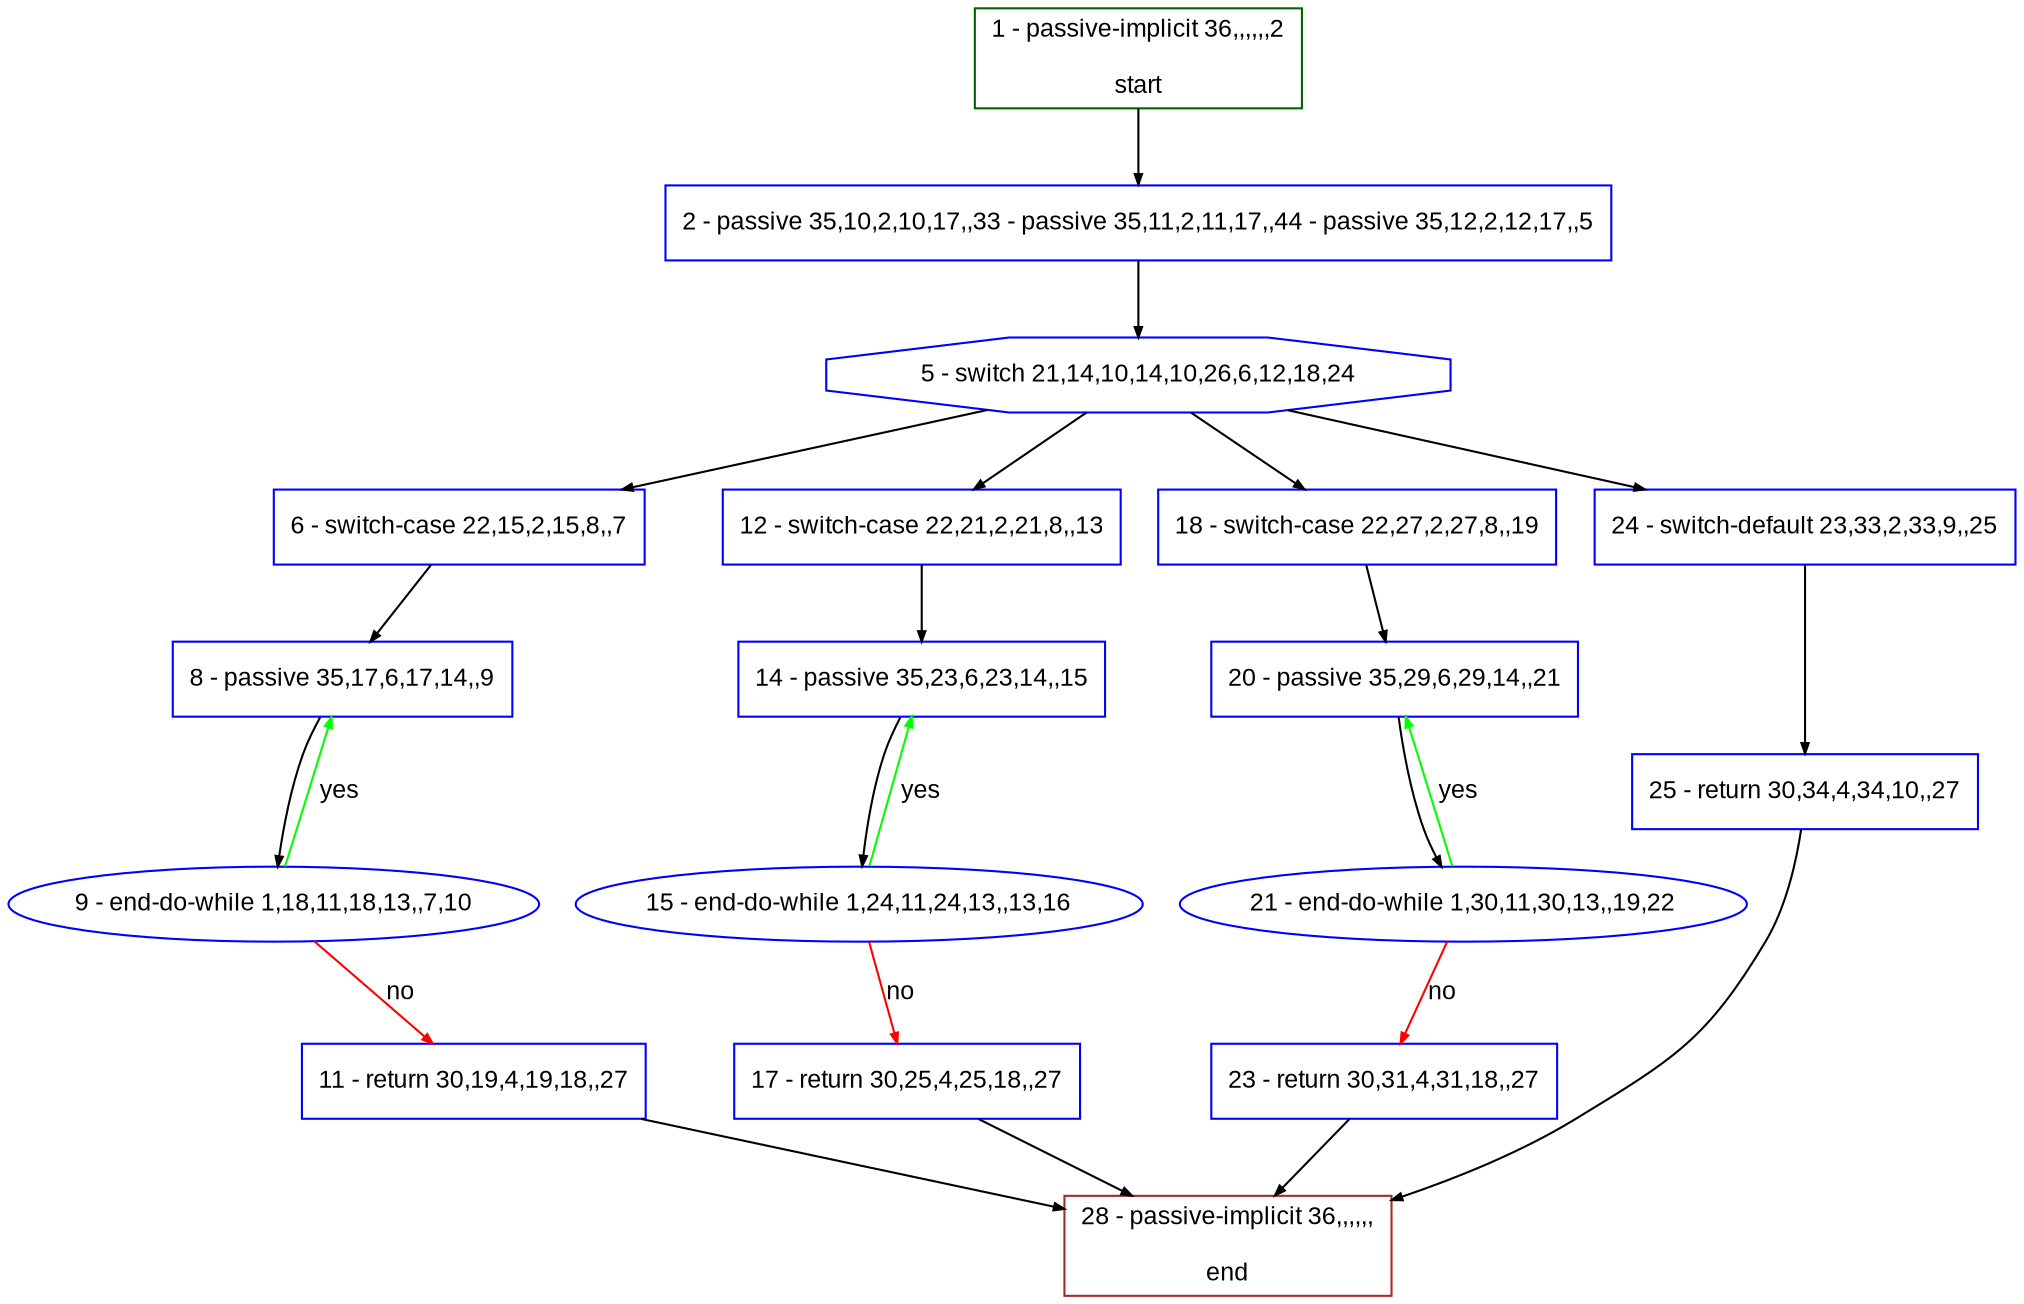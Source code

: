 digraph "" {
  graph [bgcolor="white", fillcolor="#FFFFCC", pack="true", packmode="clust", fontname="Arial", label="", fontsize="12", compound="true", style="rounded,filled"];
  node [node_initialized="no", fillcolor="white", fontname="Arial", label="", color="grey", fontsize="12", fixedsize="false", compound="true", shape="rectangle", style="filled"];
  edge [arrowtail="none", lhead="", fontcolor="black", fontname="Arial", label="", color="black", fontsize="12", arrowhead="normal", arrowsize="0.5", compound="true", ltail="", dir="forward"];
  __N1 [fillcolor="#ffffff", label="2 - passive 35,10,2,10,17,,33 - passive 35,11,2,11,17,,44 - passive 35,12,2,12,17,,5", color="#0000ff", shape="box", style="filled"];
  __N2 [fillcolor="#ffffff", label="1 - passive-implicit 36,,,,,,2\n\nstart", color="#006400", shape="box", style="filled"];
  __N3 [fillcolor="#ffffff", label="5 - switch 21,14,10,14,10,26,6,12,18,24", color="#0000ff", shape="octagon", style="filled"];
  __N4 [fillcolor="#ffffff", label="6 - switch-case 22,15,2,15,8,,7", color="#0000ff", shape="box", style="filled"];
  __N5 [fillcolor="#ffffff", label="12 - switch-case 22,21,2,21,8,,13", color="#0000ff", shape="box", style="filled"];
  __N6 [fillcolor="#ffffff", label="18 - switch-case 22,27,2,27,8,,19", color="#0000ff", shape="box", style="filled"];
  __N7 [fillcolor="#ffffff", label="24 - switch-default 23,33,2,33,9,,25", color="#0000ff", shape="box", style="filled"];
  __N8 [fillcolor="#ffffff", label="8 - passive 35,17,6,17,14,,9", color="#0000ff", shape="box", style="filled"];
  __N9 [fillcolor="#ffffff", label="9 - end-do-while 1,18,11,18,13,,7,10", color="#0000ff", shape="oval", style="filled"];
  __N10 [fillcolor="#ffffff", label="11 - return 30,19,4,19,18,,27", color="#0000ff", shape="box", style="filled"];
  __N11 [fillcolor="#ffffff", label="28 - passive-implicit 36,,,,,,\n\nend", color="#a52a2a", shape="box", style="filled"];
  __N12 [fillcolor="#ffffff", label="14 - passive 35,23,6,23,14,,15", color="#0000ff", shape="box", style="filled"];
  __N13 [fillcolor="#ffffff", label="15 - end-do-while 1,24,11,24,13,,13,16", color="#0000ff", shape="oval", style="filled"];
  __N14 [fillcolor="#ffffff", label="17 - return 30,25,4,25,18,,27", color="#0000ff", shape="box", style="filled"];
  __N15 [fillcolor="#ffffff", label="20 - passive 35,29,6,29,14,,21", color="#0000ff", shape="box", style="filled"];
  __N16 [fillcolor="#ffffff", label="21 - end-do-while 1,30,11,30,13,,19,22", color="#0000ff", shape="oval", style="filled"];
  __N17 [fillcolor="#ffffff", label="23 - return 30,31,4,31,18,,27", color="#0000ff", shape="box", style="filled"];
  __N18 [fillcolor="#ffffff", label="25 - return 30,34,4,34,10,,27", color="#0000ff", shape="box", style="filled"];
  __N2 -> __N1 [arrowtail="none", color="#000000", label="", arrowhead="normal", dir="forward"];
  __N1 -> __N3 [arrowtail="none", color="#000000", label="", arrowhead="normal", dir="forward"];
  __N3 -> __N4 [arrowtail="none", color="#000000", label="", arrowhead="normal", dir="forward"];
  __N3 -> __N5 [arrowtail="none", color="#000000", label="", arrowhead="normal", dir="forward"];
  __N3 -> __N6 [arrowtail="none", color="#000000", label="", arrowhead="normal", dir="forward"];
  __N3 -> __N7 [arrowtail="none", color="#000000", label="", arrowhead="normal", dir="forward"];
  __N4 -> __N8 [arrowtail="none", color="#000000", label="", arrowhead="normal", dir="forward"];
  __N8 -> __N9 [arrowtail="none", color="#000000", label="", arrowhead="normal", dir="forward"];
  __N9 -> __N8 [arrowtail="none", color="#00ff00", label="yes", arrowhead="normal", dir="forward"];
  __N9 -> __N10 [arrowtail="none", color="#ff0000", label="no", arrowhead="normal", dir="forward"];
  __N10 -> __N11 [arrowtail="none", color="#000000", label="", arrowhead="normal", dir="forward"];
  __N5 -> __N12 [arrowtail="none", color="#000000", label="", arrowhead="normal", dir="forward"];
  __N12 -> __N13 [arrowtail="none", color="#000000", label="", arrowhead="normal", dir="forward"];
  __N13 -> __N12 [arrowtail="none", color="#00ff00", label="yes", arrowhead="normal", dir="forward"];
  __N13 -> __N14 [arrowtail="none", color="#ff0000", label="no", arrowhead="normal", dir="forward"];
  __N14 -> __N11 [arrowtail="none", color="#000000", label="", arrowhead="normal", dir="forward"];
  __N6 -> __N15 [arrowtail="none", color="#000000", label="", arrowhead="normal", dir="forward"];
  __N15 -> __N16 [arrowtail="none", color="#000000", label="", arrowhead="normal", dir="forward"];
  __N16 -> __N15 [arrowtail="none", color="#00ff00", label="yes", arrowhead="normal", dir="forward"];
  __N16 -> __N17 [arrowtail="none", color="#ff0000", label="no", arrowhead="normal", dir="forward"];
  __N17 -> __N11 [arrowtail="none", color="#000000", label="", arrowhead="normal", dir="forward"];
  __N7 -> __N18 [arrowtail="none", color="#000000", label="", arrowhead="normal", dir="forward"];
  __N18 -> __N11 [arrowtail="none", color="#000000", label="", arrowhead="normal", dir="forward"];
}
